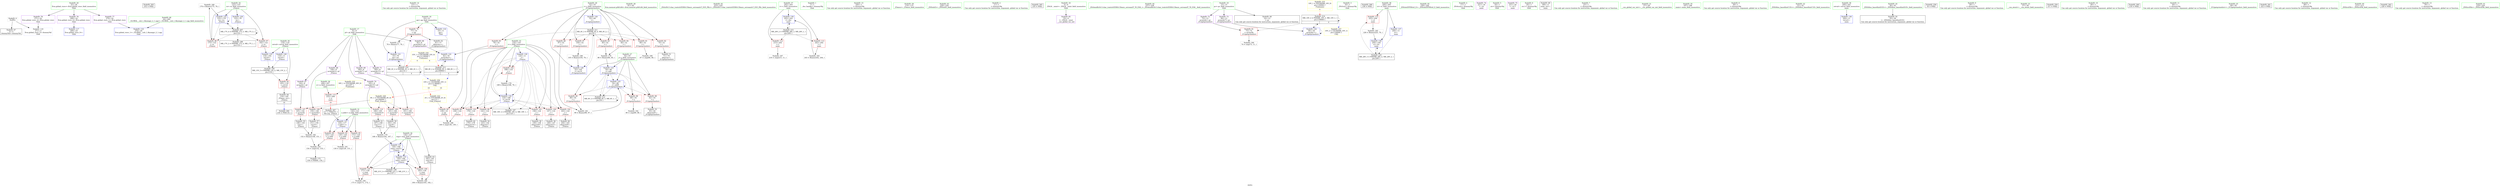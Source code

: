 digraph "SVFG" {
	label="SVFG";

	Node0x5584ffafa8f0 [shape=record,color=grey,label="{NodeID: 0\nNullPtr}"];
	Node0x5584ffafa8f0 -> Node0x5584ffb15e30[style=solid];
	Node0x5584ffafa8f0 -> Node0x5584ffb1ba80[style=solid];
	Node0x5584ffb3d8b0 [shape=record,color=black,label="{NodeID: 263\n232 = PHI()\n}"];
	Node0x5584ffb1f600 [shape=record,color=grey,label="{NodeID: 180\n176 = Binary(175, 79, )\n}"];
	Node0x5584ffb1f600 -> Node0x5584ffb1c540[style=solid];
	Node0x5584ffb16810 [shape=record,color=red,label="{NodeID: 97\n192\<--122\n\<--re\n_Z3ansx\n}"];
	Node0x5584ffb16810 -> Node0x5584ffb1c7b0[style=solid];
	Node0x5584ffb140d0 [shape=record,color=green,label="{NodeID: 14\n131\<--1\n\<--dummyObj\nCan only get source location for instruction, argument, global var or function.}"];
	Node0x5584ffb19b00 [shape=record,color=grey,label="{NodeID: 194\n173 = cmp(171, 172, )\n}"];
	Node0x5584ffb16350 [shape=record,color=red,label="{NodeID: 111\n181\<--180\n\<--arrayidx15\n_Z3ansx\n}"];
	Node0x5584ffb16350 -> Node0x5584ffb17be0[style=solid];
	Node0x5584ffb14ce0 [shape=record,color=green,label="{NodeID: 28\n61\<--62\nllvm.memset.p0i8.i64\<--llvm.memset.p0i8.i64_field_insensitive\n}"];
	Node0x5584ffb1bf90 [shape=record,color=blue,label="{NodeID: 125\n54\<--99\nj\<--add8\n_Z12getprimelistv\n}"];
	Node0x5584ffb1bf90 -> Node0x5584ffb190c0[style=dashed];
	Node0x5584ffb1bf90 -> Node0x5584ffb19190[style=dashed];
	Node0x5584ffb1bf90 -> Node0x5584ffb19260[style=dashed];
	Node0x5584ffb1bf90 -> Node0x5584ffb1bf90[style=dashed];
	Node0x5584ffb1bf90 -> Node0x5584ffb2ce80[style=dashed];
	Node0x5584ffb15930 [shape=record,color=green,label="{NodeID: 42\n223\<--224\n_ZStlsISt11char_traitsIcEERSt13basic_ostreamIcT_ES5_PKc\<--_ZStlsISt11char_traitsIcEERSt13basic_ostreamIcT_ES5_PKc_field_insensitive\n}"];
	Node0x5584ffb2f620 [shape=record,color=yellow,style=double,label="{NodeID: 222\n2V_1 = ENCHI(MR_2V_0)\npts\{12 \}\nFun[_Z3ansx]}"];
	Node0x5584ffb2f620 -> Node0x5584ffb18a40[style=dashed];
	Node0x5584ffb1caf0 [shape=record,color=blue,label="{NodeID: 139\n202\<--243\nt\<--dec\nmain\n}"];
	Node0x5584ffb1caf0 -> Node0x5584ffb2dd80[style=dashed];
	Node0x5584ffb17630 [shape=record,color=black,label="{NodeID: 56\n148\<--147\nidxprom2\<--\n_Z3ansx\n}"];
	Node0x5584ffb18190 [shape=record,color=purple,label="{NodeID: 70\n165\<--8\narrayidx10\<--pl\n_Z3ansx\n}"];
	Node0x5584ffb18190 -> Node0x5584ffb16280[style=solid];
	Node0x5584ffb18d80 [shape=record,color=red,label="{NodeID: 84\n84\<--52\n\<--i\n_Z12getprimelistv\n}"];
	Node0x5584ffb18d80 -> Node0x5584ffb1f300[style=solid];
	Node0x5584ffb13060 [shape=record,color=green,label="{NodeID: 1\n7\<--1\n__dso_handle\<--dummyObj\nGlob }"];
	Node0x5584ffb3d9b0 [shape=record,color=black,label="{NodeID: 264\n234 = PHI(116, )\n}"];
	Node0x5584ffb1f780 [shape=record,color=grey,label="{NodeID: 181\n99 = Binary(98, 97, )\n}"];
	Node0x5584ffb1f780 -> Node0x5584ffb1bf90[style=solid];
	Node0x5584ffb168e0 [shape=record,color=red,label="{NodeID: 98\n138\<--124\n\<--i\n_Z3ansx\n}"];
	Node0x5584ffb168e0 -> Node0x5584ffb20200[style=solid];
	Node0x5584ffb14160 [shape=record,color=green,label="{NodeID: 15\n244\<--1\n\<--dummyObj\nCan only get source location for instruction, argument, global var or function.}"];
	Node0x5584ffb27980 [shape=record,color=black,label="{NodeID: 195\nMR_13V_3 = PHI(MR_13V_4, MR_13V_2, )\npts\{119 \}\n}"];
	Node0x5584ffb27980 -> Node0x5584ffb19400[style=dashed];
	Node0x5584ffb16420 [shape=record,color=red,label="{NodeID: 112\n215\<--202\n\<--t\nmain\n}"];
	Node0x5584ffb16420 -> Node0x5584ffb20080[style=solid];
	Node0x5584ffb14de0 [shape=record,color=green,label="{NodeID: 29\n114\<--115\n_Z3ansx\<--_Z3ansx_field_insensitive\n}"];
	Node0x5584ffb1c060 [shape=record,color=blue,label="{NodeID: 126\n52\<--105\ni\<--inc10\n_Z12getprimelistv\n}"];
	Node0x5584ffb1c060 -> Node0x5584ffb2c980[style=dashed];
	Node0x5584ffb15a30 [shape=record,color=green,label="{NodeID: 43\n229\<--230\n_ZNSolsEi\<--_ZNSolsEi_field_insensitive\n}"];
	Node0x5584ffb17700 [shape=record,color=black,label="{NodeID: 57\n151\<--150\nconv4\<--\n_Z3ansx\n}"];
	Node0x5584ffb17700 -> Node0x5584ffb1f900[style=solid];
	Node0x5584ffb18260 [shape=record,color=purple,label="{NodeID: 71\n180\<--8\narrayidx15\<--pl\n_Z3ansx\n}"];
	Node0x5584ffb18260 -> Node0x5584ffb16350[style=solid];
	Node0x5584ffb18e50 [shape=record,color=red,label="{NodeID: 85\n85\<--52\n\<--i\n_Z12getprimelistv\n}"];
	Node0x5584ffb18e50 -> Node0x5584ffb1f300[style=solid];
	Node0x5584ffb130f0 [shape=record,color=green,label="{NodeID: 2\n11\<--1\n\<--dummyObj\nCan only get source location for instruction, argument, global var or function.}"];
	Node0x5584ffb3db40 [shape=record,color=black,label="{NodeID: 265\n235 = PHI()\n}"];
	Node0x5584ffb1f900 [shape=record,color=grey,label="{NodeID: 182\n152 = Binary(146, 151, )\n}"];
	Node0x5584ffb1f900 -> Node0x5584ffb19980[style=solid];
	Node0x5584ffb169b0 [shape=record,color=red,label="{NodeID: 99\n142\<--124\n\<--i\n_Z3ansx\n}"];
	Node0x5584ffb169b0 -> Node0x5584ffb17490[style=solid];
	Node0x5584ffb141f0 [shape=record,color=green,label="{NodeID: 16\n4\<--6\n_ZStL8__ioinit\<--_ZStL8__ioinit_field_insensitive\nGlob }"];
	Node0x5584ffb141f0 -> Node0x5584ffb17d80[style=solid];
	Node0x5584ffb27e80 [shape=record,color=black,label="{NodeID: 196\nMR_17V_2 = PHI(MR_17V_4, MR_17V_1, )\npts\{123 \}\n}"];
	Node0x5584ffb164f0 [shape=record,color=red,label="{NodeID: 113\n242\<--202\n\<--t\nmain\n}"];
	Node0x5584ffb164f0 -> Node0x5584ffb1fa80[style=solid];
	Node0x5584ffb14ee0 [shape=record,color=green,label="{NodeID: 30\n118\<--119\nretval\<--retval_field_insensitive\n_Z3ansx\n}"];
	Node0x5584ffb14ee0 -> Node0x5584ffb19400[style=solid];
	Node0x5584ffb14ee0 -> Node0x5584ffb1c200[style=solid];
	Node0x5584ffb14ee0 -> Node0x5584ffb1c7b0[style=solid];
	Node0x5584ffb2c480 [shape=record,color=black,label="{NodeID: 210\nMR_2V_2 = PHI(MR_2V_3, MR_2V_1, )\npts\{12 \}\n|{|<s3>4}}"];
	Node0x5584ffb2c480 -> Node0x5584ffb18970[style=dashed];
	Node0x5584ffb2c480 -> Node0x5584ffb1bc50[style=dashed];
	Node0x5584ffb2c480 -> Node0x5584ffb2c480[style=dashed];
	Node0x5584ffb2c480:s3 -> Node0x5584ffb328b0[style=dashed,color=blue];
	Node0x5584ffb1c130 [shape=record,color=blue,label="{NodeID: 127\n120\<--117\nn.addr\<--n\n_Z3ansx\n}"];
	Node0x5584ffb1c130 -> Node0x5584ffb194d0[style=dashed];
	Node0x5584ffb1c130 -> Node0x5584ffb195a0[style=dashed];
	Node0x5584ffb1c130 -> Node0x5584ffb19670[style=dashed];
	Node0x5584ffb15b30 [shape=record,color=green,label="{NodeID: 44\n237\<--238\n_ZSt4endlIcSt11char_traitsIcEERSt13basic_ostreamIT_T0_ES6_\<--_ZSt4endlIcSt11char_traitsIcEERSt13basic_ostreamIT_T0_ES6__field_insensitive\n}"];
	Node0x5584ffb177d0 [shape=record,color=black,label="{NodeID: 58\n159\<--158\nidxprom6\<--\n_Z3ansx\n}"];
	Node0x5584ffb18330 [shape=record,color=purple,label="{NodeID: 72\n72\<--13\narrayidx\<--pc\n_Z12getprimelistv\n}"];
	Node0x5584ffb18330 -> Node0x5584ffb19330[style=solid];
	Node0x5584ffb18f20 [shape=record,color=red,label="{NodeID: 86\n97\<--52\n\<--i\n_Z12getprimelistv\n}"];
	Node0x5584ffb18f20 -> Node0x5584ffb1f780[style=solid];
	Node0x5584ffb13180 [shape=record,color=green,label="{NodeID: 3\n16\<--1\n_ZSt3cin\<--dummyObj\nGlob }"];
	Node0x5584ffb3dc10 [shape=record,color=black,label="{NodeID: 266\n236 = PHI()\n}"];
	Node0x5584ffb1fa80 [shape=record,color=grey,label="{NodeID: 183\n243 = Binary(242, 244, )\n}"];
	Node0x5584ffb1fa80 -> Node0x5584ffb1caf0[style=solid];
	Node0x5584ffb16a80 [shape=record,color=red,label="{NodeID: 100\n147\<--124\n\<--i\n_Z3ansx\n}"];
	Node0x5584ffb16a80 -> Node0x5584ffb17630[style=solid];
	Node0x5584ffb14280 [shape=record,color=green,label="{NodeID: 17\n8\<--9\npl\<--pl_field_insensitive\nGlob }"];
	Node0x5584ffb14280 -> Node0x5584ffb17e50[style=solid];
	Node0x5584ffb14280 -> Node0x5584ffb17f20[style=solid];
	Node0x5584ffb14280 -> Node0x5584ffb17ff0[style=solid];
	Node0x5584ffb14280 -> Node0x5584ffb180c0[style=solid];
	Node0x5584ffb14280 -> Node0x5584ffb18190[style=solid];
	Node0x5584ffb14280 -> Node0x5584ffb18260[style=solid];
	Node0x5584ffb28380 [shape=record,color=black,label="{NodeID: 197\nMR_19V_2 = PHI(MR_19V_4, MR_19V_1, )\npts\{125 \}\n}"];
	Node0x5584ffb165c0 [shape=record,color=red,label="{NodeID: 114\n225\<--204\n\<--ct\nmain\n}"];
	Node0x5584ffb165c0 -> Node0x5584ffb1fd80[style=solid];
	Node0x5584ffb14fb0 [shape=record,color=green,label="{NodeID: 31\n120\<--121\nn.addr\<--n.addr_field_insensitive\n_Z3ansx\n}"];
	Node0x5584ffb14fb0 -> Node0x5584ffb194d0[style=solid];
	Node0x5584ffb14fb0 -> Node0x5584ffb195a0[style=solid];
	Node0x5584ffb14fb0 -> Node0x5584ffb19670[style=solid];
	Node0x5584ffb14fb0 -> Node0x5584ffb1c130[style=solid];
	Node0x5584ffb2c980 [shape=record,color=black,label="{NodeID: 211\nMR_4V_3 = PHI(MR_4V_4, MR_4V_2, )\npts\{53 \}\n}"];
	Node0x5584ffb2c980 -> Node0x5584ffb18b10[style=dashed];
	Node0x5584ffb2c980 -> Node0x5584ffb18be0[style=dashed];
	Node0x5584ffb2c980 -> Node0x5584ffb18cb0[style=dashed];
	Node0x5584ffb2c980 -> Node0x5584ffb18d80[style=dashed];
	Node0x5584ffb2c980 -> Node0x5584ffb18e50[style=dashed];
	Node0x5584ffb2c980 -> Node0x5584ffb18f20[style=dashed];
	Node0x5584ffb2c980 -> Node0x5584ffb18ff0[style=dashed];
	Node0x5584ffb2c980 -> Node0x5584ffb1c060[style=dashed];
	Node0x5584ffb1c200 [shape=record,color=blue,label="{NodeID: 128\n118\<--11\nretval\<--\n_Z3ansx\n}"];
	Node0x5584ffb1c200 -> Node0x5584ffb27980[style=dashed];
	Node0x5584ffb15c30 [shape=record,color=green,label="{NodeID: 45\n239\<--240\n_ZNSolsEPFRSoS_E\<--_ZNSolsEPFRSoS_E_field_insensitive\n}"];
	Node0x5584ffb178a0 [shape=record,color=black,label="{NodeID: 59\n162\<--161\nconv8\<--\n_Z3ansx\n}"];
	Node0x5584ffb178a0 -> Node0x5584ffb1f480[style=solid];
	Node0x5584ffb18400 [shape=record,color=purple,label="{NodeID: 73\n94\<--13\narrayidx7\<--pc\n_Z12getprimelistv\n}"];
	Node0x5584ffb18400 -> Node0x5584ffb1bec0[style=solid];
	Node0x5584ffb18ff0 [shape=record,color=red,label="{NodeID: 87\n104\<--52\n\<--i\n_Z12getprimelistv\n}"];
	Node0x5584ffb18ff0 -> Node0x5584ffb1ff00[style=solid];
	Node0x5584ffb13b30 [shape=record,color=green,label="{NodeID: 4\n17\<--1\n_ZSt4cout\<--dummyObj\nGlob }"];
	Node0x5584ffb3dce0 [shape=record,color=black,label="{NodeID: 267\n117 = PHI(233, )\n0th arg _Z3ansx }"];
	Node0x5584ffb3dce0 -> Node0x5584ffb1c130[style=solid];
	Node0x5584ffb1fc00 [shape=record,color=grey,label="{NodeID: 184\n184 = Binary(183, 182, )\n}"];
	Node0x5584ffb1fc00 -> Node0x5584ffb1c610[style=solid];
	Node0x5584ffb16b50 [shape=record,color=red,label="{NodeID: 101\n158\<--124\n\<--i\n_Z3ansx\n}"];
	Node0x5584ffb16b50 -> Node0x5584ffb177d0[style=solid];
	Node0x5584ffb14340 [shape=record,color=green,label="{NodeID: 18\n10\<--12\npp\<--pp_field_insensitive\nGlob }"];
	Node0x5584ffb14340 -> Node0x5584ffb18970[style=solid];
	Node0x5584ffb14340 -> Node0x5584ffb18a40[style=solid];
	Node0x5584ffb14340 -> Node0x5584ffb1b7f0[style=solid];
	Node0x5584ffb14340 -> Node0x5584ffb1bc50[style=solid];
	Node0x5584ffb28880 [shape=record,color=black,label="{NodeID: 198\nMR_21V_2 = PHI(MR_21V_3, MR_21V_1, )\npts\{127 \}\n}"];
	Node0x5584ffb1b760 [shape=record,color=red,label="{NodeID: 115\n233\<--206\n\<--n\nmain\n|{<s0>10}}"];
	Node0x5584ffb1b760:s0 -> Node0x5584ffb3dce0[style=solid,color=red];
	Node0x5584ffb15080 [shape=record,color=green,label="{NodeID: 32\n122\<--123\nre\<--re_field_insensitive\n_Z3ansx\n}"];
	Node0x5584ffb15080 -> Node0x5584ffb16740[style=solid];
	Node0x5584ffb15080 -> Node0x5584ffb16810[style=solid];
	Node0x5584ffb15080 -> Node0x5584ffb1c2d0[style=solid];
	Node0x5584ffb15080 -> Node0x5584ffb1c540[style=solid];
	Node0x5584ffb2ce80 [shape=record,color=black,label="{NodeID: 212\nMR_6V_2 = PHI(MR_6V_3, MR_6V_1, )\npts\{55 \}\n}"];
	Node0x5584ffb2ce80 -> Node0x5584ffb1bdf0[style=dashed];
	Node0x5584ffb2ce80 -> Node0x5584ffb2ce80[style=dashed];
	Node0x5584ffb1c2d0 [shape=record,color=blue,label="{NodeID: 129\n122\<--79\nre\<--\n_Z3ansx\n}"];
	Node0x5584ffb1c2d0 -> Node0x5584ffb2b580[style=dashed];
	Node0x5584ffb15d30 [shape=record,color=green,label="{NodeID: 46\n24\<--265\n_GLOBAL__sub_I_Ahyangyi_2_1.cpp\<--_GLOBAL__sub_I_Ahyangyi_2_1.cpp_field_insensitive\n}"];
	Node0x5584ffb15d30 -> Node0x5584ffb1b980[style=solid];
	Node0x5584ffb17970 [shape=record,color=black,label="{NodeID: 60\n164\<--163\nidxprom9\<--\n_Z3ansx\n}"];
	Node0x5584ffb184d0 [shape=record,color=purple,label="{NodeID: 74\n221\<--18\n\<--.str\nmain\n}"];
	Node0x5584ffb190c0 [shape=record,color=red,label="{NodeID: 88\n89\<--54\n\<--j\n_Z12getprimelistv\n}"];
	Node0x5584ffb190c0 -> Node0x5584ffb19800[style=solid];
	Node0x5584ffb13bc0 [shape=record,color=green,label="{NodeID: 5\n18\<--1\n.str\<--dummyObj\nGlob }"];
	Node0x5584ffb1fd80 [shape=record,color=grey,label="{NodeID: 185\n226 = Binary(225, 79, )\n}"];
	Node0x5584ffb1fd80 -> Node0x5584ffb1ca20[style=solid];
	Node0x5584ffb16c20 [shape=record,color=red,label="{NodeID: 102\n163\<--124\n\<--i\n_Z3ansx\n}"];
	Node0x5584ffb16c20 -> Node0x5584ffb17970[style=solid];
	Node0x5584ffb14440 [shape=record,color=green,label="{NodeID: 19\n13\<--15\npc\<--pc_field_insensitive\nGlob }"];
	Node0x5584ffb14440 -> Node0x5584ffb17020[style=solid];
	Node0x5584ffb14440 -> Node0x5584ffb18330[style=solid];
	Node0x5584ffb14440 -> Node0x5584ffb18400[style=solid];
	Node0x5584ffb1b7f0 [shape=record,color=blue,label="{NodeID: 116\n10\<--11\npp\<--\nGlob }"];
	Node0x5584ffb1b7f0 -> Node0x5584ffb30910[style=dashed];
	Node0x5584ffb15150 [shape=record,color=green,label="{NodeID: 33\n124\<--125\ni\<--i_field_insensitive\n_Z3ansx\n}"];
	Node0x5584ffb15150 -> Node0x5584ffb168e0[style=solid];
	Node0x5584ffb15150 -> Node0x5584ffb169b0[style=solid];
	Node0x5584ffb15150 -> Node0x5584ffb16a80[style=solid];
	Node0x5584ffb15150 -> Node0x5584ffb16b50[style=solid];
	Node0x5584ffb15150 -> Node0x5584ffb16c20[style=solid];
	Node0x5584ffb15150 -> Node0x5584ffb16cf0[style=solid];
	Node0x5584ffb15150 -> Node0x5584ffb16dc0[style=solid];
	Node0x5584ffb15150 -> Node0x5584ffb1c3a0[style=solid];
	Node0x5584ffb15150 -> Node0x5584ffb1c6e0[style=solid];
	Node0x5584ffb2d380 [shape=record,color=black,label="{NodeID: 213\nMR_8V_2 = PHI(MR_8V_3, MR_8V_1, )\npts\{90000 \}\n|{|<s2>4}}"];
	Node0x5584ffb2d380 -> Node0x5584ffb1bd20[style=dashed];
	Node0x5584ffb2d380 -> Node0x5584ffb2d380[style=dashed];
	Node0x5584ffb2d380:s2 -> Node0x5584ffb328b0[style=dashed,color=blue];
	Node0x5584ffb1c3a0 [shape=record,color=blue,label="{NodeID: 130\n124\<--11\ni\<--\n_Z3ansx\n}"];
	Node0x5584ffb1c3a0 -> Node0x5584ffb168e0[style=dashed];
	Node0x5584ffb1c3a0 -> Node0x5584ffb169b0[style=dashed];
	Node0x5584ffb1c3a0 -> Node0x5584ffb16a80[style=dashed];
	Node0x5584ffb1c3a0 -> Node0x5584ffb16b50[style=dashed];
	Node0x5584ffb1c3a0 -> Node0x5584ffb16c20[style=dashed];
	Node0x5584ffb1c3a0 -> Node0x5584ffb16cf0[style=dashed];
	Node0x5584ffb1c3a0 -> Node0x5584ffb16dc0[style=dashed];
	Node0x5584ffb1c3a0 -> Node0x5584ffb1c6e0[style=dashed];
	Node0x5584ffb1c3a0 -> Node0x5584ffb28380[style=dashed];
	Node0x5584ffb15e30 [shape=record,color=black,label="{NodeID: 47\n2\<--3\ndummyVal\<--dummyVal\n}"];
	Node0x5584ffb17a40 [shape=record,color=black,label="{NodeID: 61\n167\<--166\nconv11\<--\n_Z3ansx\n}"];
	Node0x5584ffb17a40 -> Node0x5584ffb1f480[style=solid];
	Node0x5584ffb185a0 [shape=record,color=purple,label="{NodeID: 75\n231\<--20\n\<--.str.1\nmain\n}"];
	Node0x5584ffb19190 [shape=record,color=red,label="{NodeID: 89\n92\<--54\n\<--j\n_Z12getprimelistv\n}"];
	Node0x5584ffb19190 -> Node0x5584ffb173c0[style=solid];
	Node0x5584ffb13c50 [shape=record,color=green,label="{NodeID: 6\n20\<--1\n.str.1\<--dummyObj\nGlob }"];
	Node0x5584ffb1ff00 [shape=record,color=grey,label="{NodeID: 186\n105 = Binary(104, 79, )\n}"];
	Node0x5584ffb1ff00 -> Node0x5584ffb1c060[style=solid];
	Node0x5584ffb16cf0 [shape=record,color=red,label="{NodeID: 103\n178\<--124\n\<--i\n_Z3ansx\n}"];
	Node0x5584ffb16cf0 -> Node0x5584ffb17b10[style=solid];
	Node0x5584ffb14540 [shape=record,color=green,label="{NodeID: 20\n22\<--26\nllvm.global_ctors\<--llvm.global_ctors_field_insensitive\nGlob }"];
	Node0x5584ffb14540 -> Node0x5584ffb18670[style=solid];
	Node0x5584ffb14540 -> Node0x5584ffb18770[style=solid];
	Node0x5584ffb14540 -> Node0x5584ffb18870[style=solid];
	Node0x5584ffb1b880 [shape=record,color=blue,label="{NodeID: 117\n269\<--23\nllvm.global_ctors_0\<--\nGlob }"];
	Node0x5584ffb15220 [shape=record,color=green,label="{NodeID: 34\n126\<--127\ntmp\<--tmp_field_insensitive\n_Z3ansx\n}"];
	Node0x5584ffb15220 -> Node0x5584ffb16e90[style=solid];
	Node0x5584ffb15220 -> Node0x5584ffb15f40[style=solid];
	Node0x5584ffb15220 -> Node0x5584ffb1c470[style=solid];
	Node0x5584ffb15220 -> Node0x5584ffb1c610[style=solid];
	Node0x5584ffb2d880 [shape=record,color=black,label="{NodeID: 214\nMR_10V_2 = PHI(MR_10V_3, MR_10V_1, )\npts\{150000 \}\n|{|<s3>4}}"];
	Node0x5584ffb2d880 -> Node0x5584ffb19330[style=dashed];
	Node0x5584ffb2d880 -> Node0x5584ffb1bec0[style=dashed];
	Node0x5584ffb2d880 -> Node0x5584ffb2d880[style=dashed];
	Node0x5584ffb2d880:s3 -> Node0x5584ffb32a40[style=dashed,color=blue];
	Node0x5584ffb1c470 [shape=record,color=blue,label="{NodeID: 131\n126\<--168\ntmp\<--mul12\n_Z3ansx\n}"];
	Node0x5584ffb1c470 -> Node0x5584ffb16e90[style=dashed];
	Node0x5584ffb1c470 -> Node0x5584ffb15f40[style=dashed];
	Node0x5584ffb1c470 -> Node0x5584ffb1c470[style=dashed];
	Node0x5584ffb1c470 -> Node0x5584ffb1c610[style=dashed];
	Node0x5584ffb1c470 -> Node0x5584ffb28880[style=dashed];
	Node0x5584ffb16f50 [shape=record,color=black,label="{NodeID: 48\n199\<--11\nmain_ret\<--\nmain\n}"];
	Node0x5584ffb303a0 [shape=record,color=yellow,style=double,label="{NodeID: 228\n8V_1 = ENCHI(MR_8V_0)\npts\{90000 \}\nFun[_Z3ansx]}"];
	Node0x5584ffb303a0 -> Node0x5584ffb16010[style=dashed];
	Node0x5584ffb303a0 -> Node0x5584ffb160e0[style=dashed];
	Node0x5584ffb303a0 -> Node0x5584ffb161b0[style=dashed];
	Node0x5584ffb303a0 -> Node0x5584ffb16280[style=dashed];
	Node0x5584ffb303a0 -> Node0x5584ffb16350[style=dashed];
	Node0x5584ffb17b10 [shape=record,color=black,label="{NodeID: 62\n179\<--178\nidxprom14\<--\n_Z3ansx\n}"];
	Node0x5584ffb18670 [shape=record,color=purple,label="{NodeID: 76\n269\<--22\nllvm.global_ctors_0\<--llvm.global_ctors\nGlob }"];
	Node0x5584ffb18670 -> Node0x5584ffb1b880[style=solid];
	Node0x5584ffb328b0 [shape=record,color=yellow,style=double,label="{NodeID: 256\n33V_2 = CSCHI(MR_33V_1)\npts\{12 90000 \}\nCS[]|{<s0>10|<s1>10}}"];
	Node0x5584ffb328b0:s0 -> Node0x5584ffb2f620[style=dashed,color=red];
	Node0x5584ffb328b0:s1 -> Node0x5584ffb303a0[style=dashed,color=red];
	Node0x5584ffb19260 [shape=record,color=red,label="{NodeID: 90\n98\<--54\n\<--j\n_Z12getprimelistv\n}"];
	Node0x5584ffb19260 -> Node0x5584ffb1f780[style=solid];
	Node0x5584ffb13ce0 [shape=record,color=green,label="{NodeID: 7\n23\<--1\n\<--dummyObj\nCan only get source location for instruction, argument, global var or function.}"];
	Node0x5584ffb20080 [shape=record,color=grey,label="{NodeID: 187\n216 = cmp(215, 11, )\n}"];
	Node0x5584ffb16dc0 [shape=record,color=red,label="{NodeID: 104\n188\<--124\n\<--i\n_Z3ansx\n}"];
	Node0x5584ffb16dc0 -> Node0x5584ffb1f000[style=solid];
	Node0x5584ffb14640 [shape=record,color=green,label="{NodeID: 21\n27\<--28\n__cxx_global_var_init\<--__cxx_global_var_init_field_insensitive\n}"];
	Node0x5584ffb1b980 [shape=record,color=blue,label="{NodeID: 118\n270\<--24\nllvm.global_ctors_1\<--_GLOBAL__sub_I_Ahyangyi_2_1.cpp\nGlob }"];
	Node0x5584ffb152f0 [shape=record,color=green,label="{NodeID: 35\n197\<--198\nmain\<--main_field_insensitive\n}"];
	Node0x5584ffb2dd80 [shape=record,color=black,label="{NodeID: 215\nMR_26V_2 = PHI(MR_26V_3, MR_26V_1, )\npts\{203 \}\n}"];
	Node0x5584ffb2dd80 -> Node0x5584ffb16420[style=dashed];
	Node0x5584ffb2dd80 -> Node0x5584ffb164f0[style=dashed];
	Node0x5584ffb2dd80 -> Node0x5584ffb1caf0[style=dashed];
	Node0x5584ffb1c540 [shape=record,color=blue,label="{NodeID: 132\n122\<--176\nre\<--inc\n_Z3ansx\n}"];
	Node0x5584ffb1c540 -> Node0x5584ffb16740[style=dashed];
	Node0x5584ffb1c540 -> Node0x5584ffb1c540[style=dashed];
	Node0x5584ffb1c540 -> Node0x5584ffb2b580[style=dashed];
	Node0x5584ffb17020 [shape=record,color=black,label="{NodeID: 49\n14\<--13\n\<--pc\nCan only get source location for instruction, argument, global var or function.}"];
	Node0x5584ffb17be0 [shape=record,color=black,label="{NodeID: 63\n182\<--181\nconv16\<--\n_Z3ansx\n}"];
	Node0x5584ffb17be0 -> Node0x5584ffb1fc00[style=solid];
	Node0x5584ffb18770 [shape=record,color=purple,label="{NodeID: 77\n270\<--22\nllvm.global_ctors_1\<--llvm.global_ctors\nGlob }"];
	Node0x5584ffb18770 -> Node0x5584ffb1b980[style=solid];
	Node0x5584ffb32a40 [shape=record,color=yellow,style=double,label="{NodeID: 257\n10V_2 = CSCHI(MR_10V_1)\npts\{150000 \}\nCS[]}"];
	Node0x5584ffb19330 [shape=record,color=red,label="{NodeID: 91\n73\<--72\n\<--arrayidx\n_Z12getprimelistv\n}"];
	Node0x5584ffb19330 -> Node0x5584ffb20500[style=solid];
	Node0x5584ffb13d70 [shape=record,color=green,label="{NodeID: 8\n58\<--1\n\<--dummyObj\nCan only get source location for instruction, argument, global var or function.}"];
	Node0x5584ffb20200 [shape=record,color=grey,label="{NodeID: 188\n140 = cmp(138, 139, )\n}"];
	Node0x5584ffb16e90 [shape=record,color=red,label="{NodeID: 105\n171\<--126\n\<--tmp\n_Z3ansx\n}"];
	Node0x5584ffb16e90 -> Node0x5584ffb19b00[style=solid];
	Node0x5584ffb14740 [shape=record,color=green,label="{NodeID: 22\n31\<--32\n_ZNSt8ios_base4InitC1Ev\<--_ZNSt8ios_base4InitC1Ev_field_insensitive\n}"];
	Node0x5584ffb1ba80 [shape=record,color=blue, style = dotted,label="{NodeID: 119\n271\<--3\nllvm.global_ctors_2\<--dummyVal\nGlob }"];
	Node0x5584ffb153f0 [shape=record,color=green,label="{NodeID: 36\n200\<--201\nretval\<--retval_field_insensitive\nmain\n}"];
	Node0x5584ffb153f0 -> Node0x5584ffb1c880[style=solid];
	Node0x5584ffb2e280 [shape=record,color=black,label="{NodeID: 216\nMR_28V_3 = PHI(MR_28V_4, MR_28V_2, )\npts\{205 \}\n}"];
	Node0x5584ffb2e280 -> Node0x5584ffb165c0[style=dashed];
	Node0x5584ffb2e280 -> Node0x5584ffb1ca20[style=dashed];
	Node0x5584ffb1c610 [shape=record,color=blue,label="{NodeID: 133\n126\<--184\ntmp\<--mul17\n_Z3ansx\n}"];
	Node0x5584ffb1c610 -> Node0x5584ffb16e90[style=dashed];
	Node0x5584ffb1c610 -> Node0x5584ffb15f40[style=dashed];
	Node0x5584ffb1c610 -> Node0x5584ffb1c470[style=dashed];
	Node0x5584ffb1c610 -> Node0x5584ffb1c610[style=dashed];
	Node0x5584ffb1c610 -> Node0x5584ffb28880[style=dashed];
	Node0x5584ffb17120 [shape=record,color=black,label="{NodeID: 50\n35\<--36\n\<--_ZNSt8ios_base4InitD1Ev\nCan only get source location for instruction, argument, global var or function.}"];
	Node0x5584ffb17cb0 [shape=record,color=black,label="{NodeID: 64\n116\<--195\n_Z3ansx_ret\<--\n_Z3ansx\n|{<s0>10}}"];
	Node0x5584ffb17cb0:s0 -> Node0x5584ffb3d9b0[style=solid,color=blue];
	Node0x5584ffb18870 [shape=record,color=purple,label="{NodeID: 78\n271\<--22\nllvm.global_ctors_2\<--llvm.global_ctors\nGlob }"];
	Node0x5584ffb18870 -> Node0x5584ffb1ba80[style=solid];
	Node0x5584ffb3d350 [shape=record,color=black,label="{NodeID: 258\n34 = PHI()\n}"];
	Node0x5584ffb1ea60 [shape=record,color=black,label="{NodeID: 175\n156 = PHI(60, 154, )\n}"];
	Node0x5584ffb19400 [shape=record,color=red,label="{NodeID: 92\n195\<--118\n\<--retval\n_Z3ansx\n}"];
	Node0x5584ffb19400 -> Node0x5584ffb17cb0[style=solid];
	Node0x5584ffb13e00 [shape=record,color=green,label="{NodeID: 9\n59\<--1\n\<--dummyObj\nCan only get source location for instruction, argument, global var or function.}"];
	Node0x5584ffb20380 [shape=record,color=grey,label="{NodeID: 189\n67 = cmp(66, 68, )\n}"];
	Node0x5584ffb15f40 [shape=record,color=red,label="{NodeID: 106\n183\<--126\n\<--tmp\n_Z3ansx\n}"];
	Node0x5584ffb15f40 -> Node0x5584ffb1fc00[style=solid];
	Node0x5584ffb14840 [shape=record,color=green,label="{NodeID: 23\n37\<--38\n__cxa_atexit\<--__cxa_atexit_field_insensitive\n}"];
	Node0x5584ffb1bb80 [shape=record,color=blue,label="{NodeID: 120\n52\<--64\ni\<--\n_Z12getprimelistv\n}"];
	Node0x5584ffb1bb80 -> Node0x5584ffb2c980[style=dashed];
	Node0x5584ffb154c0 [shape=record,color=green,label="{NodeID: 37\n202\<--203\nt\<--t_field_insensitive\nmain\n}"];
	Node0x5584ffb154c0 -> Node0x5584ffb16420[style=solid];
	Node0x5584ffb154c0 -> Node0x5584ffb164f0[style=solid];
	Node0x5584ffb154c0 -> Node0x5584ffb1caf0[style=solid];
	Node0x5584ffb1c6e0 [shape=record,color=blue,label="{NodeID: 134\n124\<--189\ni\<--inc18\n_Z3ansx\n}"];
	Node0x5584ffb1c6e0 -> Node0x5584ffb168e0[style=dashed];
	Node0x5584ffb1c6e0 -> Node0x5584ffb169b0[style=dashed];
	Node0x5584ffb1c6e0 -> Node0x5584ffb16a80[style=dashed];
	Node0x5584ffb1c6e0 -> Node0x5584ffb16b50[style=dashed];
	Node0x5584ffb1c6e0 -> Node0x5584ffb16c20[style=dashed];
	Node0x5584ffb1c6e0 -> Node0x5584ffb16cf0[style=dashed];
	Node0x5584ffb1c6e0 -> Node0x5584ffb16dc0[style=dashed];
	Node0x5584ffb1c6e0 -> Node0x5584ffb1c6e0[style=dashed];
	Node0x5584ffb1c6e0 -> Node0x5584ffb28380[style=dashed];
	Node0x5584ffb17220 [shape=record,color=black,label="{NodeID: 51\n71\<--70\nidxprom\<--\n_Z12getprimelistv\n}"];
	Node0x5584ffb17d80 [shape=record,color=purple,label="{NodeID: 65\n33\<--4\n\<--_ZStL8__ioinit\n__cxx_global_var_init\n}"];
	Node0x5584ffb18970 [shape=record,color=red,label="{NodeID: 79\n77\<--10\n\<--pp\n_Z12getprimelistv\n}"];
	Node0x5584ffb18970 -> Node0x5584ffb172f0[style=solid];
	Node0x5584ffb18970 -> Node0x5584ffb1f180[style=solid];
	Node0x5584ffb3d450 [shape=record,color=black,label="{NodeID: 259\n211 = PHI()\n}"];
	Node0x5584ffb1f000 [shape=record,color=grey,label="{NodeID: 176\n189 = Binary(188, 79, )\n}"];
	Node0x5584ffb1f000 -> Node0x5584ffb1c6e0[style=solid];
	Node0x5584ffb194d0 [shape=record,color=red,label="{NodeID: 93\n129\<--120\n\<--n.addr\n_Z3ansx\n}"];
	Node0x5584ffb194d0 -> Node0x5584ffb20680[style=solid];
	Node0x5584ffb13e90 [shape=record,color=green,label="{NodeID: 10\n60\<--1\n\<--dummyObj\nCan only get source location for instruction, argument, global var or function.}"];
	Node0x5584ffb20500 [shape=record,color=grey,label="{NodeID: 190\n74 = cmp(73, 11, )\n}"];
	Node0x5584ffb16010 [shape=record,color=red,label="{NodeID: 107\n145\<--144\n\<--arrayidx\n_Z3ansx\n}"];
	Node0x5584ffb16010 -> Node0x5584ffb17560[style=solid];
	Node0x5584ffb14940 [shape=record,color=green,label="{NodeID: 24\n36\<--42\n_ZNSt8ios_base4InitD1Ev\<--_ZNSt8ios_base4InitD1Ev_field_insensitive\n}"];
	Node0x5584ffb14940 -> Node0x5584ffb17120[style=solid];
	Node0x5584ffb1bc50 [shape=record,color=blue,label="{NodeID: 121\n10\<--78\npp\<--inc\n_Z12getprimelistv\n}"];
	Node0x5584ffb1bc50 -> Node0x5584ffb2c480[style=dashed];
	Node0x5584ffb15590 [shape=record,color=green,label="{NodeID: 38\n204\<--205\nct\<--ct_field_insensitive\nmain\n}"];
	Node0x5584ffb15590 -> Node0x5584ffb165c0[style=solid];
	Node0x5584ffb15590 -> Node0x5584ffb1c950[style=solid];
	Node0x5584ffb15590 -> Node0x5584ffb1ca20[style=solid];
	Node0x5584ffb1c7b0 [shape=record,color=blue,label="{NodeID: 135\n118\<--192\nretval\<--\n_Z3ansx\n}"];
	Node0x5584ffb1c7b0 -> Node0x5584ffb27980[style=dashed];
	Node0x5584ffb172f0 [shape=record,color=black,label="{NodeID: 52\n81\<--77\nidxprom1\<--\n_Z12getprimelistv\n}"];
	Node0x5584ffb30750 [shape=record,color=yellow,style=double,label="{NodeID: 232\n30V_1 = ENCHI(MR_30V_0)\npts\{207 \}\nFun[main]}"];
	Node0x5584ffb30750 -> Node0x5584ffb1b760[style=dashed];
	Node0x5584ffb17e50 [shape=record,color=purple,label="{NodeID: 66\n82\<--8\narrayidx2\<--pl\n_Z12getprimelistv\n}"];
	Node0x5584ffb17e50 -> Node0x5584ffb1bd20[style=solid];
	Node0x5584ffb18a40 [shape=record,color=red,label="{NodeID: 80\n139\<--10\n\<--pp\n_Z3ansx\n}"];
	Node0x5584ffb18a40 -> Node0x5584ffb20200[style=solid];
	Node0x5584ffb3d550 [shape=record,color=black,label="{NodeID: 260\n218 = PHI()\n}"];
	Node0x5584ffb1f180 [shape=record,color=grey,label="{NodeID: 177\n78 = Binary(77, 79, )\n}"];
	Node0x5584ffb1f180 -> Node0x5584ffb1bc50[style=solid];
	Node0x5584ffb195a0 [shape=record,color=red,label="{NodeID: 94\n153\<--120\n\<--n.addr\n_Z3ansx\n}"];
	Node0x5584ffb195a0 -> Node0x5584ffb19980[style=solid];
	Node0x5584ffb13f20 [shape=record,color=green,label="{NodeID: 11\n64\<--1\n\<--dummyObj\nCan only get source location for instruction, argument, global var or function.}"];
	Node0x5584ffb20680 [shape=record,color=grey,label="{NodeID: 191\n130 = cmp(129, 131, )\n}"];
	Node0x5584ffb160e0 [shape=record,color=red,label="{NodeID: 108\n150\<--149\n\<--arrayidx3\n_Z3ansx\n}"];
	Node0x5584ffb160e0 -> Node0x5584ffb17700[style=solid];
	Node0x5584ffb14a40 [shape=record,color=green,label="{NodeID: 25\n49\<--50\n_Z12getprimelistv\<--_Z12getprimelistv_field_insensitive\n}"];
	Node0x5584ffb1bd20 [shape=record,color=blue,label="{NodeID: 122\n82\<--76\narrayidx2\<--\n_Z12getprimelistv\n}"];
	Node0x5584ffb1bd20 -> Node0x5584ffb2d380[style=dashed];
	Node0x5584ffb15660 [shape=record,color=green,label="{NodeID: 39\n206\<--207\nn\<--n_field_insensitive\nmain\n}"];
	Node0x5584ffb15660 -> Node0x5584ffb1b760[style=solid];
	Node0x5584ffb1c880 [shape=record,color=blue,label="{NodeID: 136\n200\<--11\nretval\<--\nmain\n}"];
	Node0x5584ffb173c0 [shape=record,color=black,label="{NodeID: 53\n93\<--92\nidxprom6\<--\n_Z12getprimelistv\n}"];
	Node0x5584ffb30830 [shape=record,color=yellow,style=double,label="{NodeID: 233\n10V_1 = ENCHI(MR_10V_0)\npts\{150000 \}\nFun[main]|{<s0>4}}"];
	Node0x5584ffb30830:s0 -> Node0x5584ffb2d880[style=dashed,color=red];
	Node0x5584ffb17f20 [shape=record,color=purple,label="{NodeID: 67\n144\<--8\narrayidx\<--pl\n_Z3ansx\n}"];
	Node0x5584ffb17f20 -> Node0x5584ffb16010[style=solid];
	Node0x5584ffb18b10 [shape=record,color=red,label="{NodeID: 81\n66\<--52\n\<--i\n_Z12getprimelistv\n}"];
	Node0x5584ffb18b10 -> Node0x5584ffb20380[style=solid];
	Node0x5584ffb3d650 [shape=record,color=black,label="{NodeID: 261\n222 = PHI()\n}"];
	Node0x5584ffb1f300 [shape=record,color=grey,label="{NodeID: 178\n86 = Binary(84, 85, )\n}"];
	Node0x5584ffb1f300 -> Node0x5584ffb1bdf0[style=solid];
	Node0x5584ffb19670 [shape=record,color=red,label="{NodeID: 95\n172\<--120\n\<--n.addr\n_Z3ansx\n}"];
	Node0x5584ffb19670 -> Node0x5584ffb19b00[style=solid];
	Node0x5584ffb13fb0 [shape=record,color=green,label="{NodeID: 12\n68\<--1\n\<--dummyObj\nCan only get source location for instruction, argument, global var or function.}"];
	Node0x5584ffb19800 [shape=record,color=grey,label="{NodeID: 192\n90 = cmp(89, 68, )\n}"];
	Node0x5584ffb161b0 [shape=record,color=red,label="{NodeID: 109\n161\<--160\n\<--arrayidx7\n_Z3ansx\n}"];
	Node0x5584ffb161b0 -> Node0x5584ffb178a0[style=solid];
	Node0x5584ffb14b40 [shape=record,color=green,label="{NodeID: 26\n52\<--53\ni\<--i_field_insensitive\n_Z12getprimelistv\n}"];
	Node0x5584ffb14b40 -> Node0x5584ffb18b10[style=solid];
	Node0x5584ffb14b40 -> Node0x5584ffb18be0[style=solid];
	Node0x5584ffb14b40 -> Node0x5584ffb18cb0[style=solid];
	Node0x5584ffb14b40 -> Node0x5584ffb18d80[style=solid];
	Node0x5584ffb14b40 -> Node0x5584ffb18e50[style=solid];
	Node0x5584ffb14b40 -> Node0x5584ffb18f20[style=solid];
	Node0x5584ffb14b40 -> Node0x5584ffb18ff0[style=solid];
	Node0x5584ffb14b40 -> Node0x5584ffb1bb80[style=solid];
	Node0x5584ffb14b40 -> Node0x5584ffb1c060[style=solid];
	Node0x5584ffb1bdf0 [shape=record,color=blue,label="{NodeID: 123\n54\<--86\nj\<--add\n_Z12getprimelistv\n}"];
	Node0x5584ffb1bdf0 -> Node0x5584ffb190c0[style=dashed];
	Node0x5584ffb1bdf0 -> Node0x5584ffb19190[style=dashed];
	Node0x5584ffb1bdf0 -> Node0x5584ffb19260[style=dashed];
	Node0x5584ffb1bdf0 -> Node0x5584ffb1bf90[style=dashed];
	Node0x5584ffb1bdf0 -> Node0x5584ffb2ce80[style=dashed];
	Node0x5584ffb15730 [shape=record,color=green,label="{NodeID: 40\n212\<--213\n_ZNSirsERi\<--_ZNSirsERi_field_insensitive\n}"];
	Node0x5584ffb1c950 [shape=record,color=blue,label="{NodeID: 137\n204\<--11\nct\<--\nmain\n}"];
	Node0x5584ffb1c950 -> Node0x5584ffb2e280[style=dashed];
	Node0x5584ffb17490 [shape=record,color=black,label="{NodeID: 54\n143\<--142\nidxprom\<--\n_Z3ansx\n}"];
	Node0x5584ffb30910 [shape=record,color=yellow,style=double,label="{NodeID: 234\n33V_1 = ENCHI(MR_33V_0)\npts\{12 90000 \}\nFun[main]|{<s0>4|<s1>4}}"];
	Node0x5584ffb30910:s0 -> Node0x5584ffb2c480[style=dashed,color=red];
	Node0x5584ffb30910:s1 -> Node0x5584ffb2d380[style=dashed,color=red];
	Node0x5584ffb17ff0 [shape=record,color=purple,label="{NodeID: 68\n149\<--8\narrayidx3\<--pl\n_Z3ansx\n}"];
	Node0x5584ffb17ff0 -> Node0x5584ffb160e0[style=solid];
	Node0x5584ffb18be0 [shape=record,color=red,label="{NodeID: 82\n70\<--52\n\<--i\n_Z12getprimelistv\n}"];
	Node0x5584ffb18be0 -> Node0x5584ffb17220[style=solid];
	Node0x5584ffb3d7b0 [shape=record,color=black,label="{NodeID: 262\n228 = PHI()\n}"];
	Node0x5584ffb1f480 [shape=record,color=grey,label="{NodeID: 179\n168 = Binary(162, 167, )\n}"];
	Node0x5584ffb1f480 -> Node0x5584ffb1c470[style=solid];
	Node0x5584ffb16740 [shape=record,color=red,label="{NodeID: 96\n175\<--122\n\<--re\n_Z3ansx\n}"];
	Node0x5584ffb16740 -> Node0x5584ffb1f600[style=solid];
	Node0x5584ffb14040 [shape=record,color=green,label="{NodeID: 13\n79\<--1\n\<--dummyObj\nCan only get source location for instruction, argument, global var or function.}"];
	Node0x5584ffb19980 [shape=record,color=grey,label="{NodeID: 193\n154 = cmp(152, 153, )\n}"];
	Node0x5584ffb19980 -> Node0x5584ffb1ea60[style=solid];
	Node0x5584ffb16280 [shape=record,color=red,label="{NodeID: 110\n166\<--165\n\<--arrayidx10\n_Z3ansx\n}"];
	Node0x5584ffb16280 -> Node0x5584ffb17a40[style=solid];
	Node0x5584ffb14c10 [shape=record,color=green,label="{NodeID: 27\n54\<--55\nj\<--j_field_insensitive\n_Z12getprimelistv\n}"];
	Node0x5584ffb14c10 -> Node0x5584ffb190c0[style=solid];
	Node0x5584ffb14c10 -> Node0x5584ffb19190[style=solid];
	Node0x5584ffb14c10 -> Node0x5584ffb19260[style=solid];
	Node0x5584ffb14c10 -> Node0x5584ffb1bdf0[style=solid];
	Node0x5584ffb14c10 -> Node0x5584ffb1bf90[style=solid];
	Node0x5584ffb2b580 [shape=record,color=black,label="{NodeID: 207\nMR_17V_4 = PHI(MR_17V_5, MR_17V_3, )\npts\{123 \}\n}"];
	Node0x5584ffb2b580 -> Node0x5584ffb16740[style=dashed];
	Node0x5584ffb2b580 -> Node0x5584ffb16810[style=dashed];
	Node0x5584ffb2b580 -> Node0x5584ffb1c540[style=dashed];
	Node0x5584ffb2b580 -> Node0x5584ffb27e80[style=dashed];
	Node0x5584ffb2b580 -> Node0x5584ffb2b580[style=dashed];
	Node0x5584ffb1bec0 [shape=record,color=blue,label="{NodeID: 124\n94\<--79\narrayidx7\<--\n_Z12getprimelistv\n}"];
	Node0x5584ffb1bec0 -> Node0x5584ffb1bec0[style=dashed];
	Node0x5584ffb1bec0 -> Node0x5584ffb2d880[style=dashed];
	Node0x5584ffb15830 [shape=record,color=green,label="{NodeID: 41\n219\<--220\n_ZNSirsERx\<--_ZNSirsERx_field_insensitive\n}"];
	Node0x5584ffb1ca20 [shape=record,color=blue,label="{NodeID: 138\n204\<--226\nct\<--inc\nmain\n}"];
	Node0x5584ffb1ca20 -> Node0x5584ffb2e280[style=dashed];
	Node0x5584ffb17560 [shape=record,color=black,label="{NodeID: 55\n146\<--145\nconv\<--\n_Z3ansx\n}"];
	Node0x5584ffb17560 -> Node0x5584ffb1f900[style=solid];
	Node0x5584ffb180c0 [shape=record,color=purple,label="{NodeID: 69\n160\<--8\narrayidx7\<--pl\n_Z3ansx\n}"];
	Node0x5584ffb180c0 -> Node0x5584ffb161b0[style=solid];
	Node0x5584ffb18cb0 [shape=record,color=red,label="{NodeID: 83\n76\<--52\n\<--i\n_Z12getprimelistv\n}"];
	Node0x5584ffb18cb0 -> Node0x5584ffb1bd20[style=solid];
}

